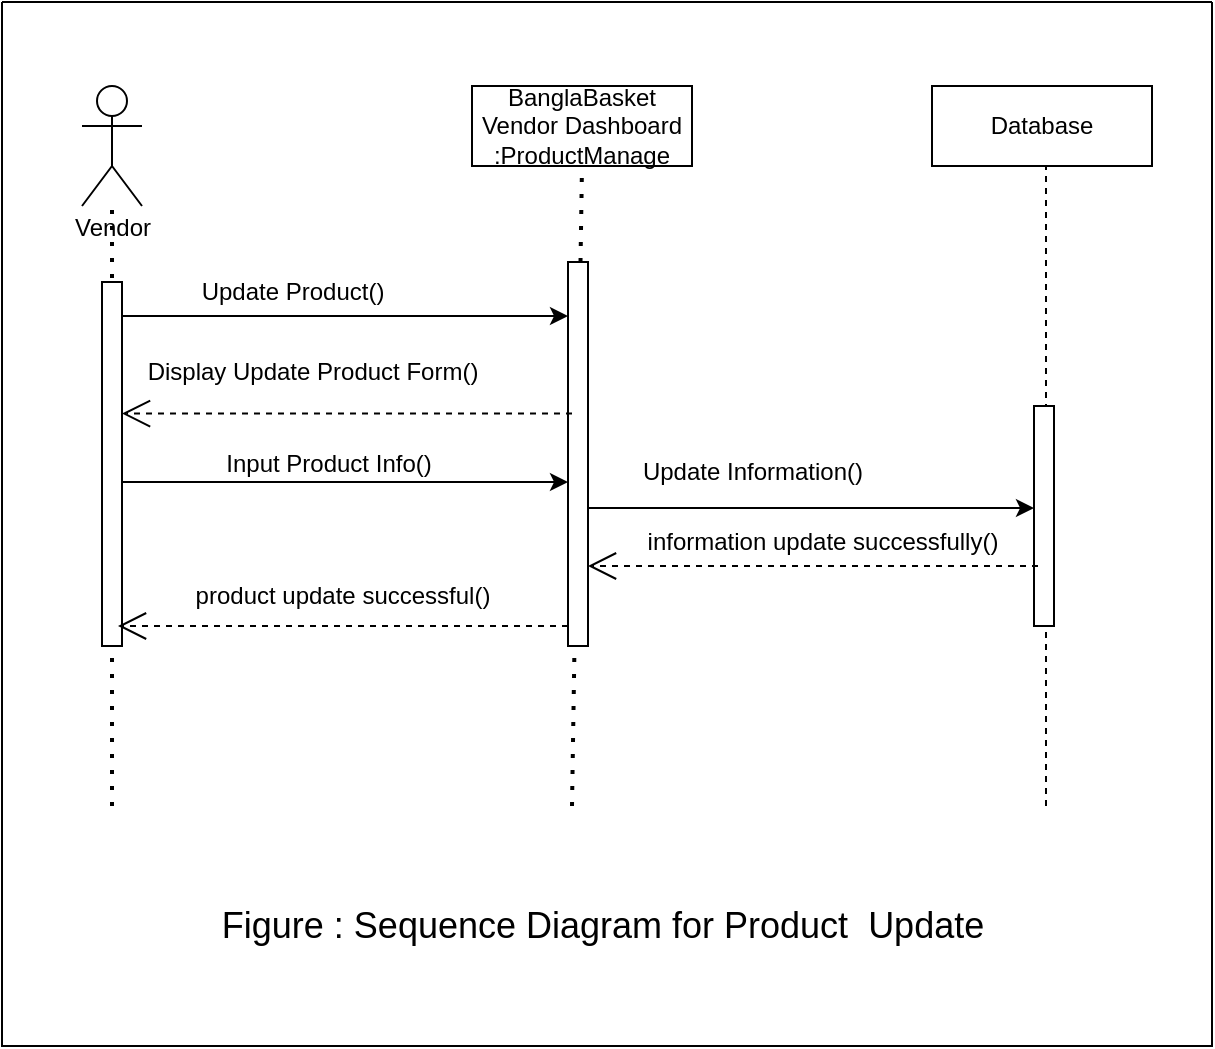 <mxfile version="21.6.8" type="device">
  <diagram name="Page-1" id="G2TTas9dMILYZz3LszXw">
    <mxGraphModel dx="1036" dy="623" grid="1" gridSize="10" guides="1" tooltips="1" connect="1" arrows="1" fold="1" page="1" pageScale="1" pageWidth="850" pageHeight="1100" math="0" shadow="0">
      <root>
        <mxCell id="0" />
        <mxCell id="1" parent="0" />
        <mxCell id="1fIS0d0t08U99QCkWlG1-1" value="Vendor" style="text;html=1;align=center;verticalAlign=middle;resizable=0;points=[];autosize=1;strokeColor=none;fillColor=none;" parent="1" vertex="1">
          <mxGeometry x="90" y="166" width="60" height="30" as="geometry" />
        </mxCell>
        <mxCell id="1fIS0d0t08U99QCkWlG1-2" value="BanglaBasket Vendor Dashboard&lt;br&gt;:ProductManage" style="html=1;whiteSpace=wrap;" parent="1" vertex="1">
          <mxGeometry x="300" y="110" width="110" height="40" as="geometry" />
        </mxCell>
        <mxCell id="1fIS0d0t08U99QCkWlG1-3" value="Database" style="html=1;whiteSpace=wrap;" parent="1" vertex="1">
          <mxGeometry x="530" y="110" width="110" height="40" as="geometry" />
        </mxCell>
        <mxCell id="1fIS0d0t08U99QCkWlG1-4" value="" style="endArrow=none;dashed=1;html=1;strokeWidth=1;rounded=0;entryX=0.5;entryY=1;entryDx=0;entryDy=0;" parent="1" edge="1">
          <mxGeometry width="50" height="50" relative="1" as="geometry">
            <mxPoint x="587" y="470" as="sourcePoint" />
            <mxPoint x="587" y="150" as="targetPoint" />
          </mxGeometry>
        </mxCell>
        <mxCell id="1fIS0d0t08U99QCkWlG1-5" value="&lt;font style=&quot;font-size: 18px;&quot;&gt;Figure : Sequence Diagram for Product&amp;nbsp; Update&lt;/font&gt;" style="text;html=1;align=center;verticalAlign=middle;resizable=0;points=[];autosize=1;strokeColor=none;fillColor=none;" parent="1" vertex="1">
          <mxGeometry x="165" y="510" width="400" height="40" as="geometry" />
        </mxCell>
        <mxCell id="1fIS0d0t08U99QCkWlG1-6" value="" style="shape=umlActor;verticalLabelPosition=bottom;verticalAlign=top;html=1;outlineConnect=0;" parent="1" vertex="1">
          <mxGeometry x="105" y="110" width="30" height="60" as="geometry" />
        </mxCell>
        <mxCell id="1fIS0d0t08U99QCkWlG1-7" value="" style="endArrow=none;dashed=1;html=1;dashPattern=1 3;strokeWidth=2;rounded=0;" parent="1" target="1fIS0d0t08U99QCkWlG1-6" edge="1">
          <mxGeometry width="50" height="50" relative="1" as="geometry">
            <mxPoint x="120" y="470" as="sourcePoint" />
            <mxPoint x="180" y="260" as="targetPoint" />
          </mxGeometry>
        </mxCell>
        <mxCell id="1fIS0d0t08U99QCkWlG1-8" value="" style="endArrow=none;dashed=1;html=1;dashPattern=1 3;strokeWidth=2;rounded=0;entryX=0.5;entryY=1;entryDx=0;entryDy=0;" parent="1" target="1fIS0d0t08U99QCkWlG1-2" edge="1">
          <mxGeometry width="50" height="50" relative="1" as="geometry">
            <mxPoint x="350" y="470" as="sourcePoint" />
            <mxPoint x="450" y="230" as="targetPoint" />
          </mxGeometry>
        </mxCell>
        <mxCell id="1fIS0d0t08U99QCkWlG1-9" style="edgeStyle=elbowEdgeStyle;rounded=0;orthogonalLoop=1;jettySize=auto;html=1;elbow=vertical;curved=0;" parent="1" edge="1">
          <mxGeometry relative="1" as="geometry">
            <mxPoint x="125" y="225" as="sourcePoint" />
            <mxPoint x="348" y="225" as="targetPoint" />
          </mxGeometry>
        </mxCell>
        <mxCell id="1fIS0d0t08U99QCkWlG1-10" style="edgeStyle=elbowEdgeStyle;rounded=0;orthogonalLoop=1;jettySize=auto;html=1;elbow=vertical;curved=0;" parent="1" edge="1">
          <mxGeometry relative="1" as="geometry">
            <mxPoint x="125" y="308" as="sourcePoint" />
            <mxPoint x="348" y="308" as="targetPoint" />
          </mxGeometry>
        </mxCell>
        <mxCell id="1fIS0d0t08U99QCkWlG1-11" value="" style="html=1;points=[];perimeter=orthogonalPerimeter;outlineConnect=0;targetShapes=umlLifeline;portConstraint=eastwest;newEdgeStyle={&quot;edgeStyle&quot;:&quot;elbowEdgeStyle&quot;,&quot;elbow&quot;:&quot;vertical&quot;,&quot;curved&quot;:0,&quot;rounded&quot;:0};" parent="1" vertex="1">
          <mxGeometry x="115" y="208" width="10" height="182" as="geometry" />
        </mxCell>
        <mxCell id="1fIS0d0t08U99QCkWlG1-12" style="edgeStyle=elbowEdgeStyle;rounded=0;orthogonalLoop=1;jettySize=auto;html=1;elbow=vertical;curved=0;" parent="1" edge="1">
          <mxGeometry relative="1" as="geometry">
            <mxPoint x="358" y="321" as="sourcePoint" />
            <mxPoint x="581" y="321" as="targetPoint" />
          </mxGeometry>
        </mxCell>
        <mxCell id="1fIS0d0t08U99QCkWlG1-13" value="" style="html=1;points=[];perimeter=orthogonalPerimeter;outlineConnect=0;targetShapes=umlLifeline;portConstraint=eastwest;newEdgeStyle={&quot;edgeStyle&quot;:&quot;elbowEdgeStyle&quot;,&quot;elbow&quot;:&quot;vertical&quot;,&quot;curved&quot;:0,&quot;rounded&quot;:0};" parent="1" vertex="1">
          <mxGeometry x="348" y="198" width="10" height="192" as="geometry" />
        </mxCell>
        <mxCell id="1fIS0d0t08U99QCkWlG1-14" value="Update Product()" style="text;html=1;align=center;verticalAlign=middle;resizable=0;points=[];autosize=1;strokeColor=none;fillColor=none;" parent="1" vertex="1">
          <mxGeometry x="155" y="198" width="110" height="30" as="geometry" />
        </mxCell>
        <mxCell id="1fIS0d0t08U99QCkWlG1-15" value="" style="endArrow=open;endSize=12;dashed=1;html=1;rounded=0;exitX=0.2;exitY=0.9;exitDx=0;exitDy=0;exitPerimeter=0;" parent="1" edge="1">
          <mxGeometry width="160" relative="1" as="geometry">
            <mxPoint x="350" y="273.8" as="sourcePoint" />
            <mxPoint x="125" y="273.8" as="targetPoint" />
          </mxGeometry>
        </mxCell>
        <mxCell id="1fIS0d0t08U99QCkWlG1-16" value="Display Update Product Form()" style="text;html=1;align=center;verticalAlign=middle;resizable=0;points=[];autosize=1;strokeColor=none;fillColor=none;" parent="1" vertex="1">
          <mxGeometry x="125" y="238" width="190" height="30" as="geometry" />
        </mxCell>
        <mxCell id="1fIS0d0t08U99QCkWlG1-17" value="Input Product Info()" style="text;html=1;align=center;verticalAlign=middle;resizable=0;points=[];autosize=1;strokeColor=none;fillColor=none;" parent="1" vertex="1">
          <mxGeometry x="163" y="284" width="130" height="30" as="geometry" />
        </mxCell>
        <mxCell id="1fIS0d0t08U99QCkWlG1-18" value="" style="html=1;points=[];perimeter=orthogonalPerimeter;outlineConnect=0;targetShapes=umlLifeline;portConstraint=eastwest;newEdgeStyle={&quot;edgeStyle&quot;:&quot;elbowEdgeStyle&quot;,&quot;elbow&quot;:&quot;vertical&quot;,&quot;curved&quot;:0,&quot;rounded&quot;:0};" parent="1" vertex="1">
          <mxGeometry x="581" y="270" width="10" height="110" as="geometry" />
        </mxCell>
        <mxCell id="1fIS0d0t08U99QCkWlG1-19" value="Update Information()" style="text;html=1;align=center;verticalAlign=middle;resizable=0;points=[];autosize=1;strokeColor=none;fillColor=none;" parent="1" vertex="1">
          <mxGeometry x="375" y="288" width="130" height="30" as="geometry" />
        </mxCell>
        <mxCell id="1fIS0d0t08U99QCkWlG1-20" value="" style="endArrow=open;endSize=12;dashed=1;html=1;rounded=0;exitX=0.2;exitY=0.9;exitDx=0;exitDy=0;exitPerimeter=0;" parent="1" edge="1">
          <mxGeometry width="160" relative="1" as="geometry">
            <mxPoint x="583" y="350.0" as="sourcePoint" />
            <mxPoint x="358" y="350.0" as="targetPoint" />
          </mxGeometry>
        </mxCell>
        <mxCell id="1fIS0d0t08U99QCkWlG1-21" value="information update successfully()" style="text;html=1;align=center;verticalAlign=middle;resizable=0;points=[];autosize=1;strokeColor=none;fillColor=none;" parent="1" vertex="1">
          <mxGeometry x="375" y="323" width="200" height="30" as="geometry" />
        </mxCell>
        <mxCell id="1fIS0d0t08U99QCkWlG1-22" value="" style="endArrow=open;endSize=12;dashed=1;html=1;rounded=0;exitX=0.2;exitY=0.9;exitDx=0;exitDy=0;exitPerimeter=0;" parent="1" edge="1">
          <mxGeometry width="160" relative="1" as="geometry">
            <mxPoint x="348" y="380.0" as="sourcePoint" />
            <mxPoint x="123" y="380.0" as="targetPoint" />
          </mxGeometry>
        </mxCell>
        <mxCell id="1fIS0d0t08U99QCkWlG1-23" value="product update successful()" style="text;html=1;align=center;verticalAlign=middle;resizable=0;points=[];autosize=1;strokeColor=none;fillColor=none;" parent="1" vertex="1">
          <mxGeometry x="150" y="350" width="170" height="30" as="geometry" />
        </mxCell>
        <mxCell id="gStbGzK-LhXp-5pWTA42-1" value="" style="swimlane;startSize=0;" vertex="1" parent="1">
          <mxGeometry x="65" y="68" width="605" height="522" as="geometry" />
        </mxCell>
      </root>
    </mxGraphModel>
  </diagram>
</mxfile>
